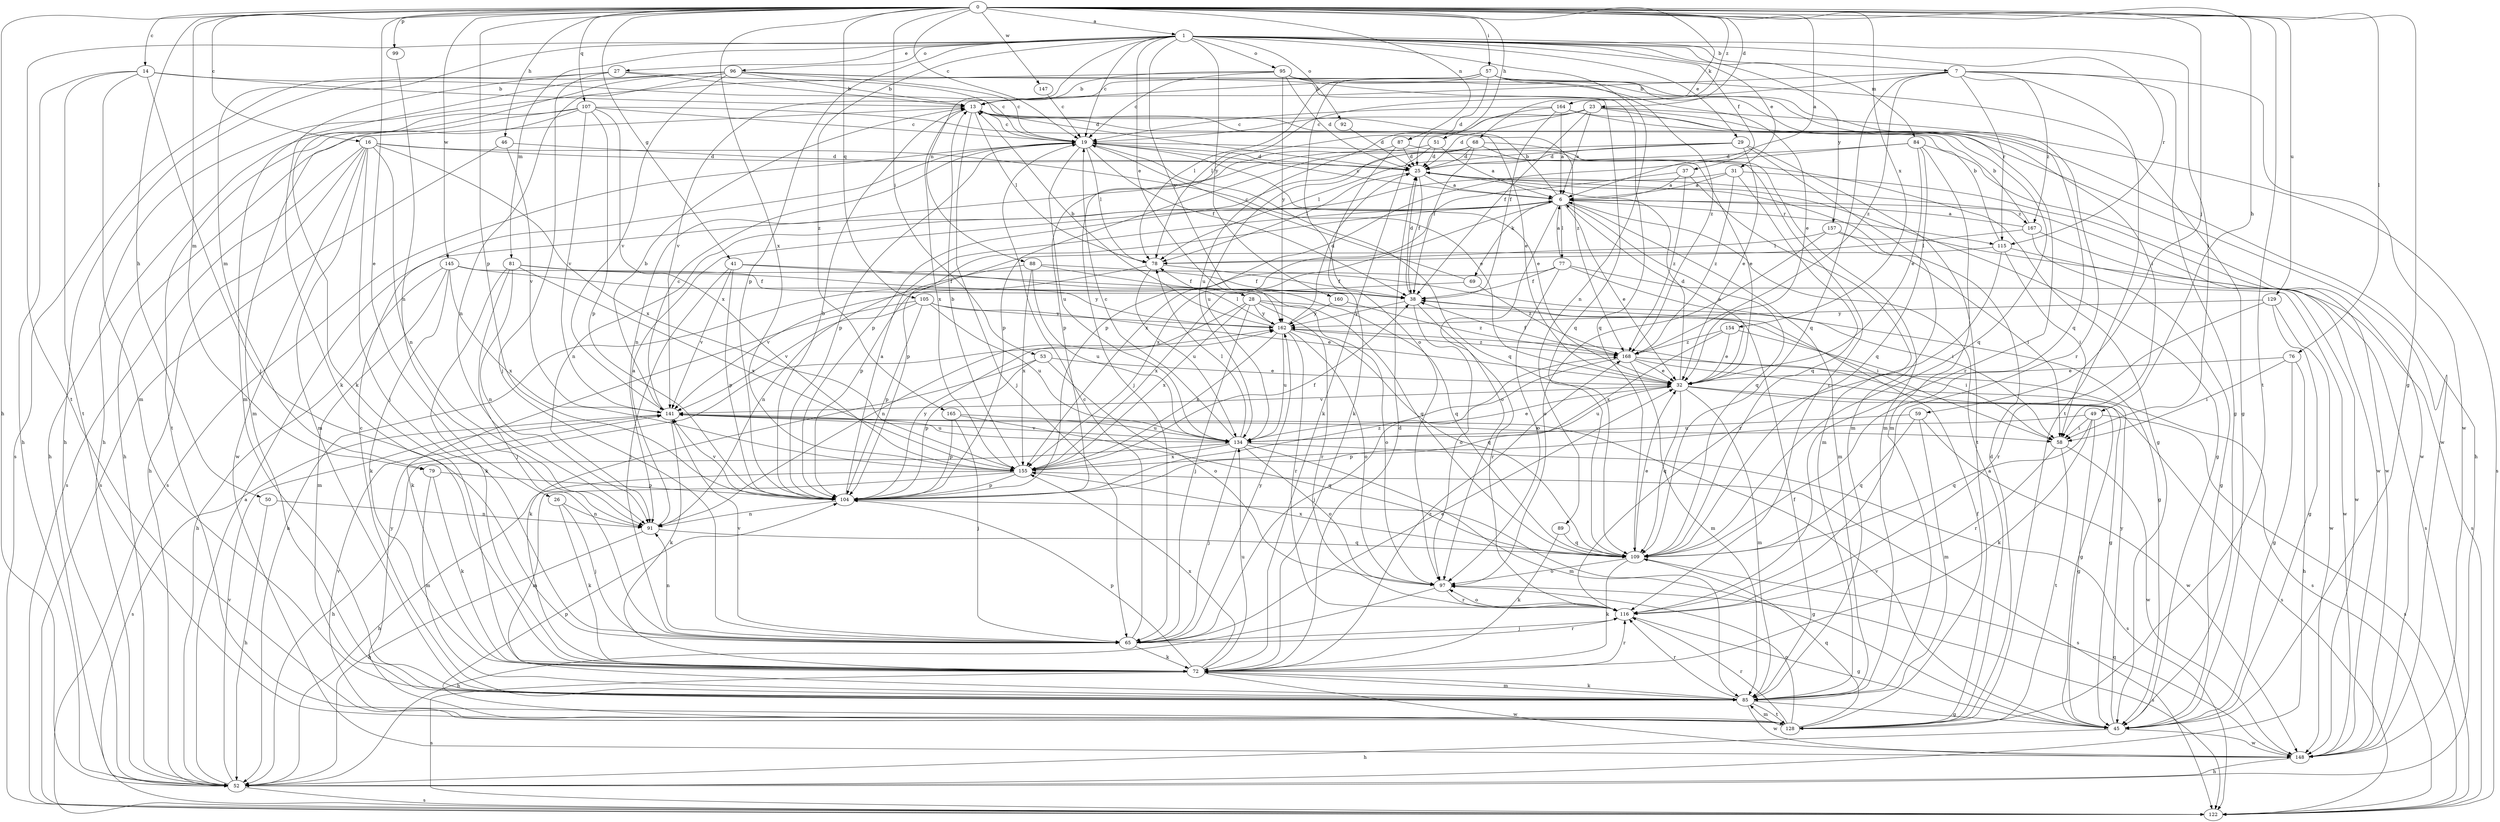 strict digraph  {
0;
1;
6;
7;
13;
14;
16;
19;
23;
25;
26;
27;
28;
29;
31;
32;
37;
38;
41;
45;
46;
49;
50;
51;
52;
53;
57;
58;
59;
65;
68;
69;
72;
76;
77;
78;
79;
81;
84;
85;
87;
88;
89;
91;
92;
95;
96;
97;
99;
104;
105;
107;
109;
115;
116;
122;
128;
129;
134;
141;
145;
147;
148;
154;
155;
157;
160;
162;
164;
165;
167;
168;
0 -> 1  [label=a];
0 -> 6  [label=a];
0 -> 14  [label=c];
0 -> 16  [label=c];
0 -> 19  [label=c];
0 -> 23  [label=d];
0 -> 26  [label=e];
0 -> 41  [label=g];
0 -> 45  [label=g];
0 -> 46  [label=h];
0 -> 49  [label=h];
0 -> 50  [label=h];
0 -> 51  [label=h];
0 -> 52  [label=h];
0 -> 53  [label=i];
0 -> 57  [label=i];
0 -> 59  [label=j];
0 -> 68  [label=k];
0 -> 76  [label=l];
0 -> 79  [label=m];
0 -> 87  [label=n];
0 -> 99  [label=p];
0 -> 104  [label=p];
0 -> 105  [label=q];
0 -> 107  [label=q];
0 -> 128  [label=t];
0 -> 129  [label=u];
0 -> 145  [label=w];
0 -> 147  [label=w];
0 -> 154  [label=x];
0 -> 155  [label=x];
0 -> 164  [label=z];
1 -> 7  [label=b];
1 -> 19  [label=c];
1 -> 27  [label=e];
1 -> 28  [label=e];
1 -> 29  [label=e];
1 -> 31  [label=e];
1 -> 37  [label=f];
1 -> 58  [label=i];
1 -> 79  [label=m];
1 -> 81  [label=m];
1 -> 84  [label=m];
1 -> 88  [label=n];
1 -> 89  [label=n];
1 -> 92  [label=o];
1 -> 95  [label=o];
1 -> 96  [label=o];
1 -> 104  [label=p];
1 -> 115  [label=r];
1 -> 128  [label=t];
1 -> 157  [label=y];
1 -> 160  [label=y];
1 -> 162  [label=y];
1 -> 165  [label=z];
6 -> 13  [label=b];
6 -> 19  [label=c];
6 -> 32  [label=e];
6 -> 69  [label=k];
6 -> 77  [label=l];
6 -> 85  [label=m];
6 -> 97  [label=o];
6 -> 104  [label=p];
6 -> 109  [label=q];
6 -> 115  [label=r];
6 -> 155  [label=x];
6 -> 167  [label=z];
7 -> 13  [label=b];
7 -> 45  [label=g];
7 -> 78  [label=l];
7 -> 109  [label=q];
7 -> 115  [label=r];
7 -> 128  [label=t];
7 -> 148  [label=w];
7 -> 167  [label=z];
7 -> 168  [label=z];
13 -> 19  [label=c];
13 -> 32  [label=e];
13 -> 52  [label=h];
13 -> 65  [label=j];
13 -> 78  [label=l];
13 -> 155  [label=x];
14 -> 13  [label=b];
14 -> 25  [label=d];
14 -> 52  [label=h];
14 -> 65  [label=j];
14 -> 85  [label=m];
14 -> 128  [label=t];
16 -> 25  [label=d];
16 -> 32  [label=e];
16 -> 52  [label=h];
16 -> 65  [label=j];
16 -> 85  [label=m];
16 -> 91  [label=n];
16 -> 122  [label=s];
16 -> 148  [label=w];
16 -> 155  [label=x];
19 -> 25  [label=d];
19 -> 32  [label=e];
19 -> 38  [label=f];
19 -> 45  [label=g];
19 -> 78  [label=l];
19 -> 104  [label=p];
19 -> 109  [label=q];
19 -> 122  [label=s];
19 -> 134  [label=u];
23 -> 6  [label=a];
23 -> 19  [label=c];
23 -> 25  [label=d];
23 -> 38  [label=f];
23 -> 52  [label=h];
23 -> 65  [label=j];
23 -> 116  [label=r];
23 -> 122  [label=s];
25 -> 6  [label=a];
25 -> 38  [label=f];
25 -> 45  [label=g];
25 -> 78  [label=l];
25 -> 148  [label=w];
26 -> 65  [label=j];
26 -> 72  [label=k];
26 -> 91  [label=n];
27 -> 13  [label=b];
27 -> 19  [label=c];
27 -> 65  [label=j];
27 -> 72  [label=k];
27 -> 122  [label=s];
28 -> 58  [label=i];
28 -> 65  [label=j];
28 -> 91  [label=n];
28 -> 97  [label=o];
28 -> 116  [label=r];
28 -> 155  [label=x];
28 -> 162  [label=y];
29 -> 25  [label=d];
29 -> 32  [label=e];
29 -> 78  [label=l];
29 -> 85  [label=m];
29 -> 104  [label=p];
29 -> 128  [label=t];
31 -> 6  [label=a];
31 -> 91  [label=n];
31 -> 109  [label=q];
31 -> 148  [label=w];
31 -> 168  [label=z];
32 -> 6  [label=a];
32 -> 25  [label=d];
32 -> 45  [label=g];
32 -> 85  [label=m];
32 -> 109  [label=q];
32 -> 122  [label=s];
32 -> 134  [label=u];
32 -> 141  [label=v];
37 -> 6  [label=a];
37 -> 85  [label=m];
37 -> 155  [label=x];
37 -> 168  [label=z];
38 -> 25  [label=d];
38 -> 97  [label=o];
38 -> 116  [label=r];
38 -> 162  [label=y];
41 -> 38  [label=f];
41 -> 65  [label=j];
41 -> 104  [label=p];
41 -> 109  [label=q];
41 -> 141  [label=v];
45 -> 52  [label=h];
45 -> 141  [label=v];
45 -> 148  [label=w];
45 -> 162  [label=y];
46 -> 25  [label=d];
46 -> 122  [label=s];
46 -> 141  [label=v];
49 -> 45  [label=g];
49 -> 58  [label=i];
49 -> 72  [label=k];
49 -> 104  [label=p];
49 -> 109  [label=q];
49 -> 122  [label=s];
50 -> 52  [label=h];
50 -> 91  [label=n];
51 -> 6  [label=a];
51 -> 25  [label=d];
51 -> 72  [label=k];
51 -> 91  [label=n];
52 -> 6  [label=a];
52 -> 122  [label=s];
52 -> 141  [label=v];
53 -> 32  [label=e];
53 -> 72  [label=k];
53 -> 97  [label=o];
53 -> 104  [label=p];
57 -> 13  [label=b];
57 -> 25  [label=d];
57 -> 45  [label=g];
57 -> 78  [label=l];
57 -> 97  [label=o];
57 -> 109  [label=q];
57 -> 116  [label=r];
57 -> 141  [label=v];
58 -> 116  [label=r];
58 -> 128  [label=t];
58 -> 148  [label=w];
59 -> 85  [label=m];
59 -> 109  [label=q];
59 -> 134  [label=u];
59 -> 148  [label=w];
65 -> 19  [label=c];
65 -> 32  [label=e];
65 -> 72  [label=k];
65 -> 91  [label=n];
65 -> 116  [label=r];
65 -> 141  [label=v];
65 -> 162  [label=y];
68 -> 25  [label=d];
68 -> 32  [label=e];
68 -> 38  [label=f];
68 -> 85  [label=m];
68 -> 104  [label=p];
68 -> 134  [label=u];
69 -> 19  [label=c];
69 -> 155  [label=x];
69 -> 168  [label=z];
72 -> 25  [label=d];
72 -> 85  [label=m];
72 -> 104  [label=p];
72 -> 116  [label=r];
72 -> 122  [label=s];
72 -> 134  [label=u];
72 -> 148  [label=w];
72 -> 155  [label=x];
72 -> 168  [label=z];
76 -> 32  [label=e];
76 -> 45  [label=g];
76 -> 52  [label=h];
76 -> 58  [label=i];
77 -> 6  [label=a];
77 -> 38  [label=f];
77 -> 45  [label=g];
77 -> 97  [label=o];
77 -> 141  [label=v];
77 -> 148  [label=w];
78 -> 38  [label=f];
78 -> 52  [label=h];
78 -> 134  [label=u];
79 -> 72  [label=k];
79 -> 85  [label=m];
79 -> 104  [label=p];
81 -> 38  [label=f];
81 -> 58  [label=i];
81 -> 65  [label=j];
81 -> 72  [label=k];
81 -> 91  [label=n];
81 -> 155  [label=x];
84 -> 25  [label=d];
84 -> 32  [label=e];
84 -> 85  [label=m];
84 -> 104  [label=p];
84 -> 109  [label=q];
84 -> 148  [label=w];
85 -> 19  [label=c];
85 -> 38  [label=f];
85 -> 45  [label=g];
85 -> 72  [label=k];
85 -> 116  [label=r];
85 -> 128  [label=t];
85 -> 148  [label=w];
87 -> 25  [label=d];
87 -> 72  [label=k];
87 -> 104  [label=p];
87 -> 116  [label=r];
88 -> 38  [label=f];
88 -> 91  [label=n];
88 -> 109  [label=q];
88 -> 134  [label=u];
88 -> 155  [label=x];
89 -> 72  [label=k];
89 -> 109  [label=q];
91 -> 6  [label=a];
91 -> 52  [label=h];
91 -> 109  [label=q];
92 -> 25  [label=d];
95 -> 13  [label=b];
95 -> 19  [label=c];
95 -> 25  [label=d];
95 -> 32  [label=e];
95 -> 52  [label=h];
95 -> 109  [label=q];
95 -> 162  [label=y];
95 -> 168  [label=z];
96 -> 13  [label=b];
96 -> 19  [label=c];
96 -> 52  [label=h];
96 -> 58  [label=i];
96 -> 72  [label=k];
96 -> 85  [label=m];
96 -> 91  [label=n];
96 -> 109  [label=q];
96 -> 141  [label=v];
97 -> 52  [label=h];
97 -> 116  [label=r];
97 -> 122  [label=s];
99 -> 91  [label=n];
104 -> 6  [label=a];
104 -> 13  [label=b];
104 -> 45  [label=g];
104 -> 91  [label=n];
104 -> 141  [label=v];
104 -> 162  [label=y];
104 -> 168  [label=z];
105 -> 32  [label=e];
105 -> 72  [label=k];
105 -> 104  [label=p];
105 -> 134  [label=u];
105 -> 141  [label=v];
105 -> 162  [label=y];
107 -> 19  [label=c];
107 -> 52  [label=h];
107 -> 85  [label=m];
107 -> 104  [label=p];
107 -> 128  [label=t];
107 -> 141  [label=v];
107 -> 155  [label=x];
107 -> 168  [label=z];
109 -> 32  [label=e];
109 -> 72  [label=k];
109 -> 97  [label=o];
109 -> 155  [label=x];
115 -> 13  [label=b];
115 -> 58  [label=i];
115 -> 104  [label=p];
115 -> 116  [label=r];
115 -> 148  [label=w];
116 -> 45  [label=g];
116 -> 65  [label=j];
116 -> 97  [label=o];
128 -> 6  [label=a];
128 -> 25  [label=d];
128 -> 38  [label=f];
128 -> 85  [label=m];
128 -> 97  [label=o];
128 -> 104  [label=p];
128 -> 109  [label=q];
128 -> 116  [label=r];
128 -> 141  [label=v];
128 -> 162  [label=y];
129 -> 45  [label=g];
129 -> 116  [label=r];
129 -> 148  [label=w];
129 -> 162  [label=y];
134 -> 19  [label=c];
134 -> 32  [label=e];
134 -> 52  [label=h];
134 -> 65  [label=j];
134 -> 78  [label=l];
134 -> 85  [label=m];
134 -> 97  [label=o];
134 -> 122  [label=s];
134 -> 141  [label=v];
134 -> 155  [label=x];
141 -> 13  [label=b];
141 -> 19  [label=c];
141 -> 58  [label=i];
141 -> 72  [label=k];
141 -> 122  [label=s];
141 -> 134  [label=u];
145 -> 38  [label=f];
145 -> 52  [label=h];
145 -> 72  [label=k];
145 -> 85  [label=m];
145 -> 155  [label=x];
145 -> 162  [label=y];
147 -> 19  [label=c];
148 -> 52  [label=h];
148 -> 109  [label=q];
154 -> 32  [label=e];
154 -> 58  [label=i];
154 -> 155  [label=x];
154 -> 168  [label=z];
155 -> 13  [label=b];
155 -> 38  [label=f];
155 -> 52  [label=h];
155 -> 85  [label=m];
155 -> 104  [label=p];
155 -> 122  [label=s];
157 -> 58  [label=i];
157 -> 78  [label=l];
157 -> 97  [label=o];
157 -> 122  [label=s];
160 -> 162  [label=y];
160 -> 168  [label=z];
162 -> 13  [label=b];
162 -> 25  [label=d];
162 -> 78  [label=l];
162 -> 97  [label=o];
162 -> 109  [label=q];
162 -> 116  [label=r];
162 -> 134  [label=u];
162 -> 155  [label=x];
162 -> 168  [label=z];
164 -> 6  [label=a];
164 -> 19  [label=c];
164 -> 38  [label=f];
164 -> 109  [label=q];
164 -> 134  [label=u];
164 -> 148  [label=w];
165 -> 65  [label=j];
165 -> 104  [label=p];
165 -> 109  [label=q];
165 -> 134  [label=u];
167 -> 6  [label=a];
167 -> 13  [label=b];
167 -> 45  [label=g];
167 -> 78  [label=l];
167 -> 122  [label=s];
168 -> 32  [label=e];
168 -> 38  [label=f];
168 -> 45  [label=g];
168 -> 65  [label=j];
168 -> 85  [label=m];
168 -> 122  [label=s];
}
